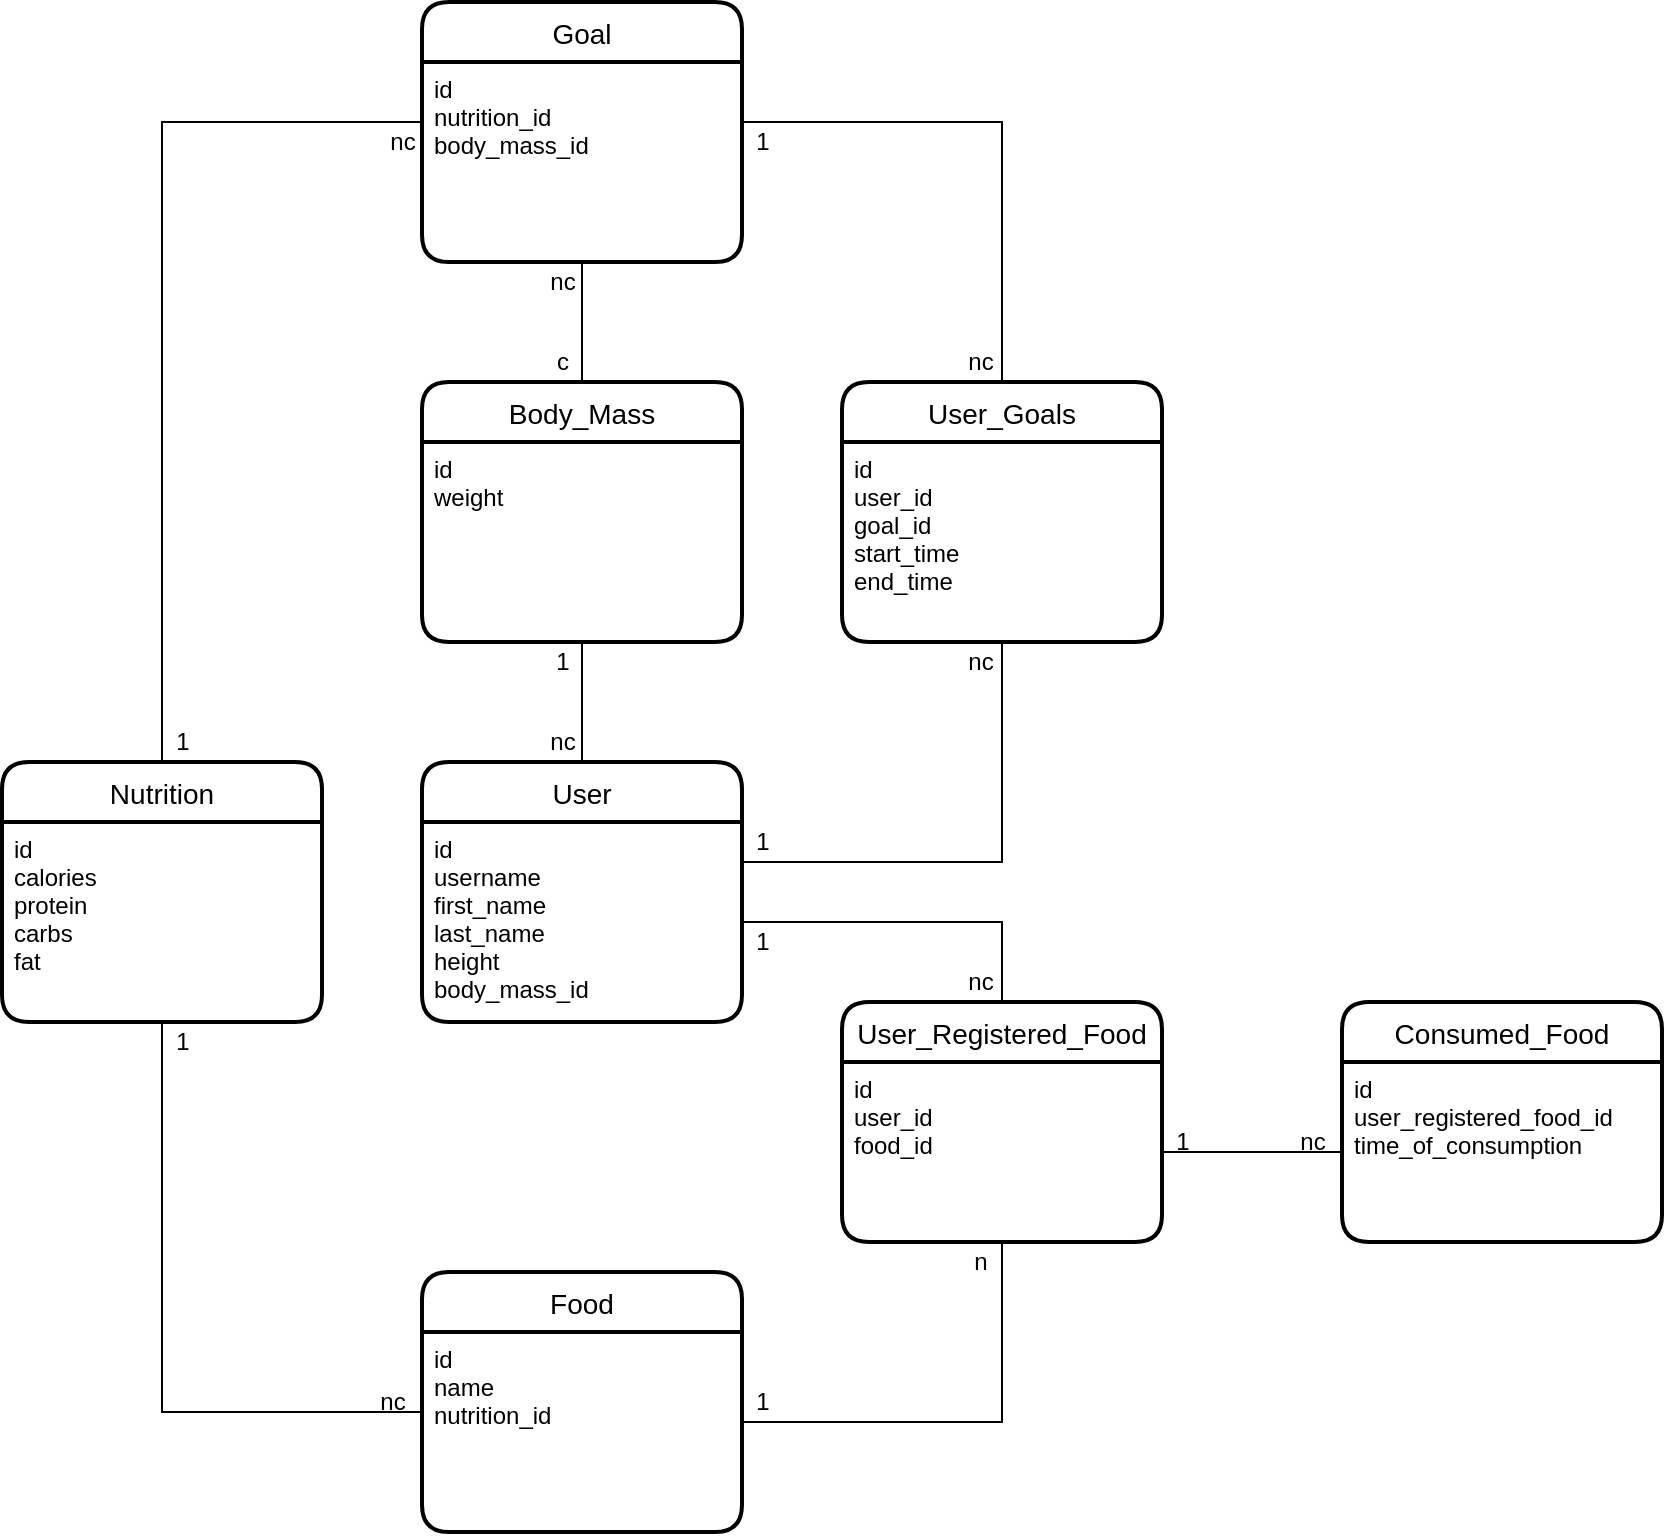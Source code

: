 <mxfile version="14.1.8" type="device"><diagram id="7P4QULa15yC30rUFNU-A" name="Page-1"><mxGraphModel dx="1680" dy="1662" grid="1" gridSize="10" guides="1" tooltips="1" connect="1" arrows="1" fold="1" page="1" pageScale="1" pageWidth="827" pageHeight="1169" math="0" shadow="0"><root><mxCell id="0"/><mxCell id="1" parent="0"/><mxCell id="8GEWSFQ1RchHyjCN0uxJ-7" style="edgeStyle=orthogonalEdgeStyle;rounded=0;orthogonalLoop=1;jettySize=auto;html=1;endArrow=none;endFill=0;" parent="1" source="8GEWSFQ1RchHyjCN0uxJ-1" target="8GEWSFQ1RchHyjCN0uxJ-5" edge="1"><mxGeometry relative="1" as="geometry"><Array as="points"><mxPoint x="440" y="270"/></Array></mxGeometry></mxCell><mxCell id="8GEWSFQ1RchHyjCN0uxJ-1" value="User" style="swimlane;childLayout=stackLayout;horizontal=1;startSize=30;horizontalStack=0;rounded=1;fontSize=14;fontStyle=0;strokeWidth=2;resizeParent=0;resizeLast=1;shadow=0;dashed=0;align=center;" parent="1" vertex="1"><mxGeometry x="150" y="190" width="160" height="130" as="geometry"/></mxCell><mxCell id="8GEWSFQ1RchHyjCN0uxJ-2" value="id&#10;username&#10;first_name&#10;last_name&#10;height&#10;body_mass_id" style="align=left;strokeColor=none;fillColor=none;spacingLeft=4;fontSize=12;verticalAlign=top;resizable=0;rotatable=0;part=1;" parent="8GEWSFQ1RchHyjCN0uxJ-1" vertex="1"><mxGeometry y="30" width="160" height="100" as="geometry"/></mxCell><mxCell id="8GEWSFQ1RchHyjCN0uxJ-8" style="edgeStyle=orthogonalEdgeStyle;rounded=0;orthogonalLoop=1;jettySize=auto;html=1;endArrow=none;endFill=0;" parent="1" source="8GEWSFQ1RchHyjCN0uxJ-3" target="8GEWSFQ1RchHyjCN0uxJ-5" edge="1"><mxGeometry relative="1" as="geometry"><Array as="points"><mxPoint x="440" y="520"/></Array></mxGeometry></mxCell><mxCell id="8GEWSFQ1RchHyjCN0uxJ-3" value="Food" style="swimlane;childLayout=stackLayout;horizontal=1;startSize=30;horizontalStack=0;rounded=1;fontSize=14;fontStyle=0;strokeWidth=2;resizeParent=0;resizeLast=1;shadow=0;dashed=0;align=center;" parent="1" vertex="1"><mxGeometry x="150" y="445" width="160" height="130" as="geometry"/></mxCell><mxCell id="8GEWSFQ1RchHyjCN0uxJ-4" value="id&#10;name&#10;nutrition_id" style="align=left;strokeColor=none;fillColor=none;spacingLeft=4;fontSize=12;verticalAlign=top;resizable=0;rotatable=0;part=1;" parent="8GEWSFQ1RchHyjCN0uxJ-3" vertex="1"><mxGeometry y="30" width="160" height="100" as="geometry"/></mxCell><mxCell id="8GEWSFQ1RchHyjCN0uxJ-5" value="User_Registered_Food" style="swimlane;childLayout=stackLayout;horizontal=1;startSize=30;horizontalStack=0;rounded=1;fontSize=14;fontStyle=0;strokeWidth=2;resizeParent=0;resizeLast=1;shadow=0;dashed=0;align=center;" parent="1" vertex="1"><mxGeometry x="360" y="310" width="160" height="120" as="geometry"/></mxCell><mxCell id="8GEWSFQ1RchHyjCN0uxJ-6" value="id&#10;user_id&#10;food_id&#10;" style="align=left;strokeColor=none;fillColor=none;spacingLeft=4;fontSize=12;verticalAlign=top;resizable=0;rotatable=0;part=1;" parent="8GEWSFQ1RchHyjCN0uxJ-5" vertex="1"><mxGeometry y="30" width="160" height="90" as="geometry"/></mxCell><mxCell id="8GEWSFQ1RchHyjCN0uxJ-9" value="1" style="text;html=1;align=center;verticalAlign=middle;resizable=0;points=[];autosize=1;strokeColor=none;fillColor=none;" parent="1" vertex="1"><mxGeometry x="310" y="500" width="20" height="20" as="geometry"/></mxCell><mxCell id="8GEWSFQ1RchHyjCN0uxJ-10" value="n" style="text;html=1;align=center;verticalAlign=middle;resizable=0;points=[];autosize=1;strokeColor=none;fillColor=none;" parent="1" vertex="1"><mxGeometry x="419" y="430" width="20" height="20" as="geometry"/></mxCell><mxCell id="8GEWSFQ1RchHyjCN0uxJ-11" value="1" style="text;html=1;align=center;verticalAlign=middle;resizable=0;points=[];autosize=1;strokeColor=none;fillColor=none;" parent="1" vertex="1"><mxGeometry x="310" y="270" width="20" height="20" as="geometry"/></mxCell><mxCell id="8GEWSFQ1RchHyjCN0uxJ-12" value="nc" style="text;html=1;align=center;verticalAlign=middle;resizable=0;points=[];autosize=1;strokeColor=none;fillColor=none;" parent="1" vertex="1"><mxGeometry x="414" y="290" width="30" height="20" as="geometry"/></mxCell><mxCell id="8GEWSFQ1RchHyjCN0uxJ-13" value="Goal" style="swimlane;childLayout=stackLayout;horizontal=1;startSize=30;horizontalStack=0;rounded=1;fontSize=14;fontStyle=0;strokeWidth=2;resizeParent=0;resizeLast=1;shadow=0;dashed=0;align=center;" parent="1" vertex="1"><mxGeometry x="150" y="-190" width="160" height="130" as="geometry"/></mxCell><mxCell id="8GEWSFQ1RchHyjCN0uxJ-14" value="id&#10;nutrition_id&#10;body_mass_id" style="align=left;strokeColor=none;fillColor=none;spacingLeft=4;fontSize=12;verticalAlign=top;resizable=0;rotatable=0;part=1;" parent="8GEWSFQ1RchHyjCN0uxJ-13" vertex="1"><mxGeometry y="30" width="160" height="100" as="geometry"/></mxCell><mxCell id="8GEWSFQ1RchHyjCN0uxJ-17" style="edgeStyle=orthogonalEdgeStyle;rounded=0;orthogonalLoop=1;jettySize=auto;html=1;endArrow=none;endFill=0;" parent="1" source="8GEWSFQ1RchHyjCN0uxJ-15" target="8GEWSFQ1RchHyjCN0uxJ-3" edge="1"><mxGeometry relative="1" as="geometry"><Array as="points"><mxPoint x="20" y="515"/></Array></mxGeometry></mxCell><mxCell id="8GEWSFQ1RchHyjCN0uxJ-18" style="edgeStyle=orthogonalEdgeStyle;rounded=0;orthogonalLoop=1;jettySize=auto;html=1;endArrow=none;endFill=0;" parent="1" source="8GEWSFQ1RchHyjCN0uxJ-15" target="8GEWSFQ1RchHyjCN0uxJ-13" edge="1"><mxGeometry relative="1" as="geometry"><Array as="points"><mxPoint x="20" y="-130"/></Array></mxGeometry></mxCell><mxCell id="8GEWSFQ1RchHyjCN0uxJ-15" value="Nutrition" style="swimlane;childLayout=stackLayout;horizontal=1;startSize=30;horizontalStack=0;rounded=1;fontSize=14;fontStyle=0;strokeWidth=2;resizeParent=0;resizeLast=1;shadow=0;dashed=0;align=center;" parent="1" vertex="1"><mxGeometry x="-60" y="190" width="160" height="130" as="geometry"/></mxCell><mxCell id="8GEWSFQ1RchHyjCN0uxJ-16" value="id&#10;calories&#10;protein&#10;carbs&#10;fat" style="align=left;strokeColor=none;fillColor=none;spacingLeft=4;fontSize=12;verticalAlign=top;resizable=0;rotatable=0;part=1;" parent="8GEWSFQ1RchHyjCN0uxJ-15" vertex="1"><mxGeometry y="30" width="160" height="100" as="geometry"/></mxCell><mxCell id="8GEWSFQ1RchHyjCN0uxJ-21" style="edgeStyle=orthogonalEdgeStyle;rounded=0;orthogonalLoop=1;jettySize=auto;html=1;endArrow=none;endFill=0;" parent="1" source="8GEWSFQ1RchHyjCN0uxJ-19" target="8GEWSFQ1RchHyjCN0uxJ-1" edge="1"><mxGeometry relative="1" as="geometry"/></mxCell><mxCell id="8GEWSFQ1RchHyjCN0uxJ-22" style="edgeStyle=orthogonalEdgeStyle;rounded=0;orthogonalLoop=1;jettySize=auto;html=1;endArrow=none;endFill=0;" parent="1" source="8GEWSFQ1RchHyjCN0uxJ-19" target="8GEWSFQ1RchHyjCN0uxJ-13" edge="1"><mxGeometry relative="1" as="geometry"/></mxCell><mxCell id="8GEWSFQ1RchHyjCN0uxJ-19" value="Body_Mass" style="swimlane;childLayout=stackLayout;horizontal=1;startSize=30;horizontalStack=0;rounded=1;fontSize=14;fontStyle=0;strokeWidth=2;resizeParent=0;resizeLast=1;shadow=0;dashed=0;align=center;" parent="1" vertex="1"><mxGeometry x="150" width="160" height="130" as="geometry"/></mxCell><mxCell id="8GEWSFQ1RchHyjCN0uxJ-20" value="id&#10;weight&#10;" style="align=left;strokeColor=none;fillColor=none;spacingLeft=4;fontSize=12;verticalAlign=top;resizable=0;rotatable=0;part=1;" parent="8GEWSFQ1RchHyjCN0uxJ-19" vertex="1"><mxGeometry y="30" width="160" height="100" as="geometry"/></mxCell><mxCell id="8GEWSFQ1RchHyjCN0uxJ-23" value="nc" style="text;html=1;align=center;verticalAlign=middle;resizable=0;points=[];autosize=1;strokeColor=none;fillColor=none;" parent="1" vertex="1"><mxGeometry x="205" y="170" width="30" height="20" as="geometry"/></mxCell><mxCell id="8GEWSFQ1RchHyjCN0uxJ-25" value="nc" style="text;html=1;align=center;verticalAlign=middle;resizable=0;points=[];autosize=1;strokeColor=none;fillColor=none;" parent="1" vertex="1"><mxGeometry x="205" y="-60" width="30" height="20" as="geometry"/></mxCell><mxCell id="8GEWSFQ1RchHyjCN0uxJ-26" value="c" style="text;html=1;align=center;verticalAlign=middle;resizable=0;points=[];autosize=1;strokeColor=none;fillColor=none;" parent="1" vertex="1"><mxGeometry x="210" y="-20" width="20" height="20" as="geometry"/></mxCell><mxCell id="8GEWSFQ1RchHyjCN0uxJ-27" value="1" style="text;html=1;align=center;verticalAlign=middle;resizable=0;points=[];autosize=1;strokeColor=none;fillColor=none;" parent="1" vertex="1"><mxGeometry x="210" y="130" width="20" height="20" as="geometry"/></mxCell><mxCell id="8GEWSFQ1RchHyjCN0uxJ-31" style="edgeStyle=orthogonalEdgeStyle;rounded=0;orthogonalLoop=1;jettySize=auto;html=1;endArrow=none;endFill=0;" parent="1" source="8GEWSFQ1RchHyjCN0uxJ-29" target="8GEWSFQ1RchHyjCN0uxJ-1" edge="1"><mxGeometry relative="1" as="geometry"><Array as="points"><mxPoint x="440" y="240"/></Array></mxGeometry></mxCell><mxCell id="8GEWSFQ1RchHyjCN0uxJ-34" style="edgeStyle=orthogonalEdgeStyle;rounded=0;orthogonalLoop=1;jettySize=auto;html=1;endArrow=none;endFill=0;" parent="1" source="8GEWSFQ1RchHyjCN0uxJ-29" target="8GEWSFQ1RchHyjCN0uxJ-13" edge="1"><mxGeometry relative="1" as="geometry"><Array as="points"><mxPoint x="440" y="-130"/></Array></mxGeometry></mxCell><mxCell id="8GEWSFQ1RchHyjCN0uxJ-29" value="User_Goals" style="swimlane;childLayout=stackLayout;horizontal=1;startSize=30;horizontalStack=0;rounded=1;fontSize=14;fontStyle=0;strokeWidth=2;resizeParent=0;resizeLast=1;shadow=0;dashed=0;align=center;" parent="1" vertex="1"><mxGeometry x="360" width="160" height="130" as="geometry"/></mxCell><mxCell id="8GEWSFQ1RchHyjCN0uxJ-30" value="id&#10;user_id&#10;goal_id&#10;start_time&#10;end_time" style="align=left;strokeColor=none;fillColor=none;spacingLeft=4;fontSize=12;verticalAlign=top;resizable=0;rotatable=0;part=1;" parent="8GEWSFQ1RchHyjCN0uxJ-29" vertex="1"><mxGeometry y="30" width="160" height="100" as="geometry"/></mxCell><mxCell id="8GEWSFQ1RchHyjCN0uxJ-32" value="1" style="text;html=1;align=center;verticalAlign=middle;resizable=0;points=[];autosize=1;strokeColor=none;fillColor=none;" parent="1" vertex="1"><mxGeometry x="310" y="220" width="20" height="20" as="geometry"/></mxCell><mxCell id="8GEWSFQ1RchHyjCN0uxJ-33" value="nc" style="text;html=1;align=center;verticalAlign=middle;resizable=0;points=[];autosize=1;strokeColor=none;fillColor=none;" parent="1" vertex="1"><mxGeometry x="414" y="130" width="30" height="20" as="geometry"/></mxCell><mxCell id="8GEWSFQ1RchHyjCN0uxJ-35" value="1" style="text;html=1;align=center;verticalAlign=middle;resizable=0;points=[];autosize=1;strokeColor=none;fillColor=none;" parent="1" vertex="1"><mxGeometry x="310" y="-130" width="20" height="20" as="geometry"/></mxCell><mxCell id="8GEWSFQ1RchHyjCN0uxJ-36" value="nc" style="text;html=1;align=center;verticalAlign=middle;resizable=0;points=[];autosize=1;strokeColor=none;fillColor=none;" parent="1" vertex="1"><mxGeometry x="414" y="-20" width="30" height="20" as="geometry"/></mxCell><mxCell id="8GEWSFQ1RchHyjCN0uxJ-37" value="1" style="text;html=1;align=center;verticalAlign=middle;resizable=0;points=[];autosize=1;strokeColor=none;fillColor=none;" parent="1" vertex="1"><mxGeometry x="20" y="320" width="20" height="20" as="geometry"/></mxCell><mxCell id="8GEWSFQ1RchHyjCN0uxJ-38" value="nc" style="text;html=1;align=center;verticalAlign=middle;resizable=0;points=[];autosize=1;strokeColor=none;fillColor=none;" parent="1" vertex="1"><mxGeometry x="120" y="500" width="30" height="20" as="geometry"/></mxCell><mxCell id="8GEWSFQ1RchHyjCN0uxJ-39" value="1" style="text;html=1;align=center;verticalAlign=middle;resizable=0;points=[];autosize=1;strokeColor=none;fillColor=none;" parent="1" vertex="1"><mxGeometry x="20" y="170" width="20" height="20" as="geometry"/></mxCell><mxCell id="8GEWSFQ1RchHyjCN0uxJ-40" value="nc" style="text;html=1;align=center;verticalAlign=middle;resizable=0;points=[];autosize=1;strokeColor=none;fillColor=none;" parent="1" vertex="1"><mxGeometry x="125" y="-130" width="30" height="20" as="geometry"/></mxCell><mxCell id="4oEewM8x_5YTjxp3oQLd-1" value="Consumed_Food" style="swimlane;childLayout=stackLayout;horizontal=1;startSize=30;horizontalStack=0;rounded=1;fontSize=14;fontStyle=0;strokeWidth=2;resizeParent=0;resizeLast=1;shadow=0;dashed=0;align=center;" vertex="1" parent="1"><mxGeometry x="610" y="310" width="160" height="120" as="geometry"/></mxCell><mxCell id="4oEewM8x_5YTjxp3oQLd-2" value="id&#10;user_registered_food_id&#10;time_of_consumption" style="align=left;strokeColor=none;fillColor=none;spacingLeft=4;fontSize=12;verticalAlign=top;resizable=0;rotatable=0;part=1;" vertex="1" parent="4oEewM8x_5YTjxp3oQLd-1"><mxGeometry y="30" width="160" height="90" as="geometry"/></mxCell><mxCell id="4oEewM8x_5YTjxp3oQLd-3" style="edgeStyle=orthogonalEdgeStyle;rounded=0;orthogonalLoop=1;jettySize=auto;html=1;endArrow=none;endFill=0;" edge="1" parent="1" source="4oEewM8x_5YTjxp3oQLd-2" target="8GEWSFQ1RchHyjCN0uxJ-6"><mxGeometry relative="1" as="geometry"/></mxCell><mxCell id="4oEewM8x_5YTjxp3oQLd-4" value="nc" style="text;html=1;align=center;verticalAlign=middle;resizable=0;points=[];autosize=1;" vertex="1" parent="1"><mxGeometry x="580" y="370" width="30" height="20" as="geometry"/></mxCell><mxCell id="4oEewM8x_5YTjxp3oQLd-5" value="1" style="text;html=1;align=center;verticalAlign=middle;resizable=0;points=[];autosize=1;" vertex="1" parent="1"><mxGeometry x="520" y="370" width="20" height="20" as="geometry"/></mxCell></root></mxGraphModel></diagram></mxfile>